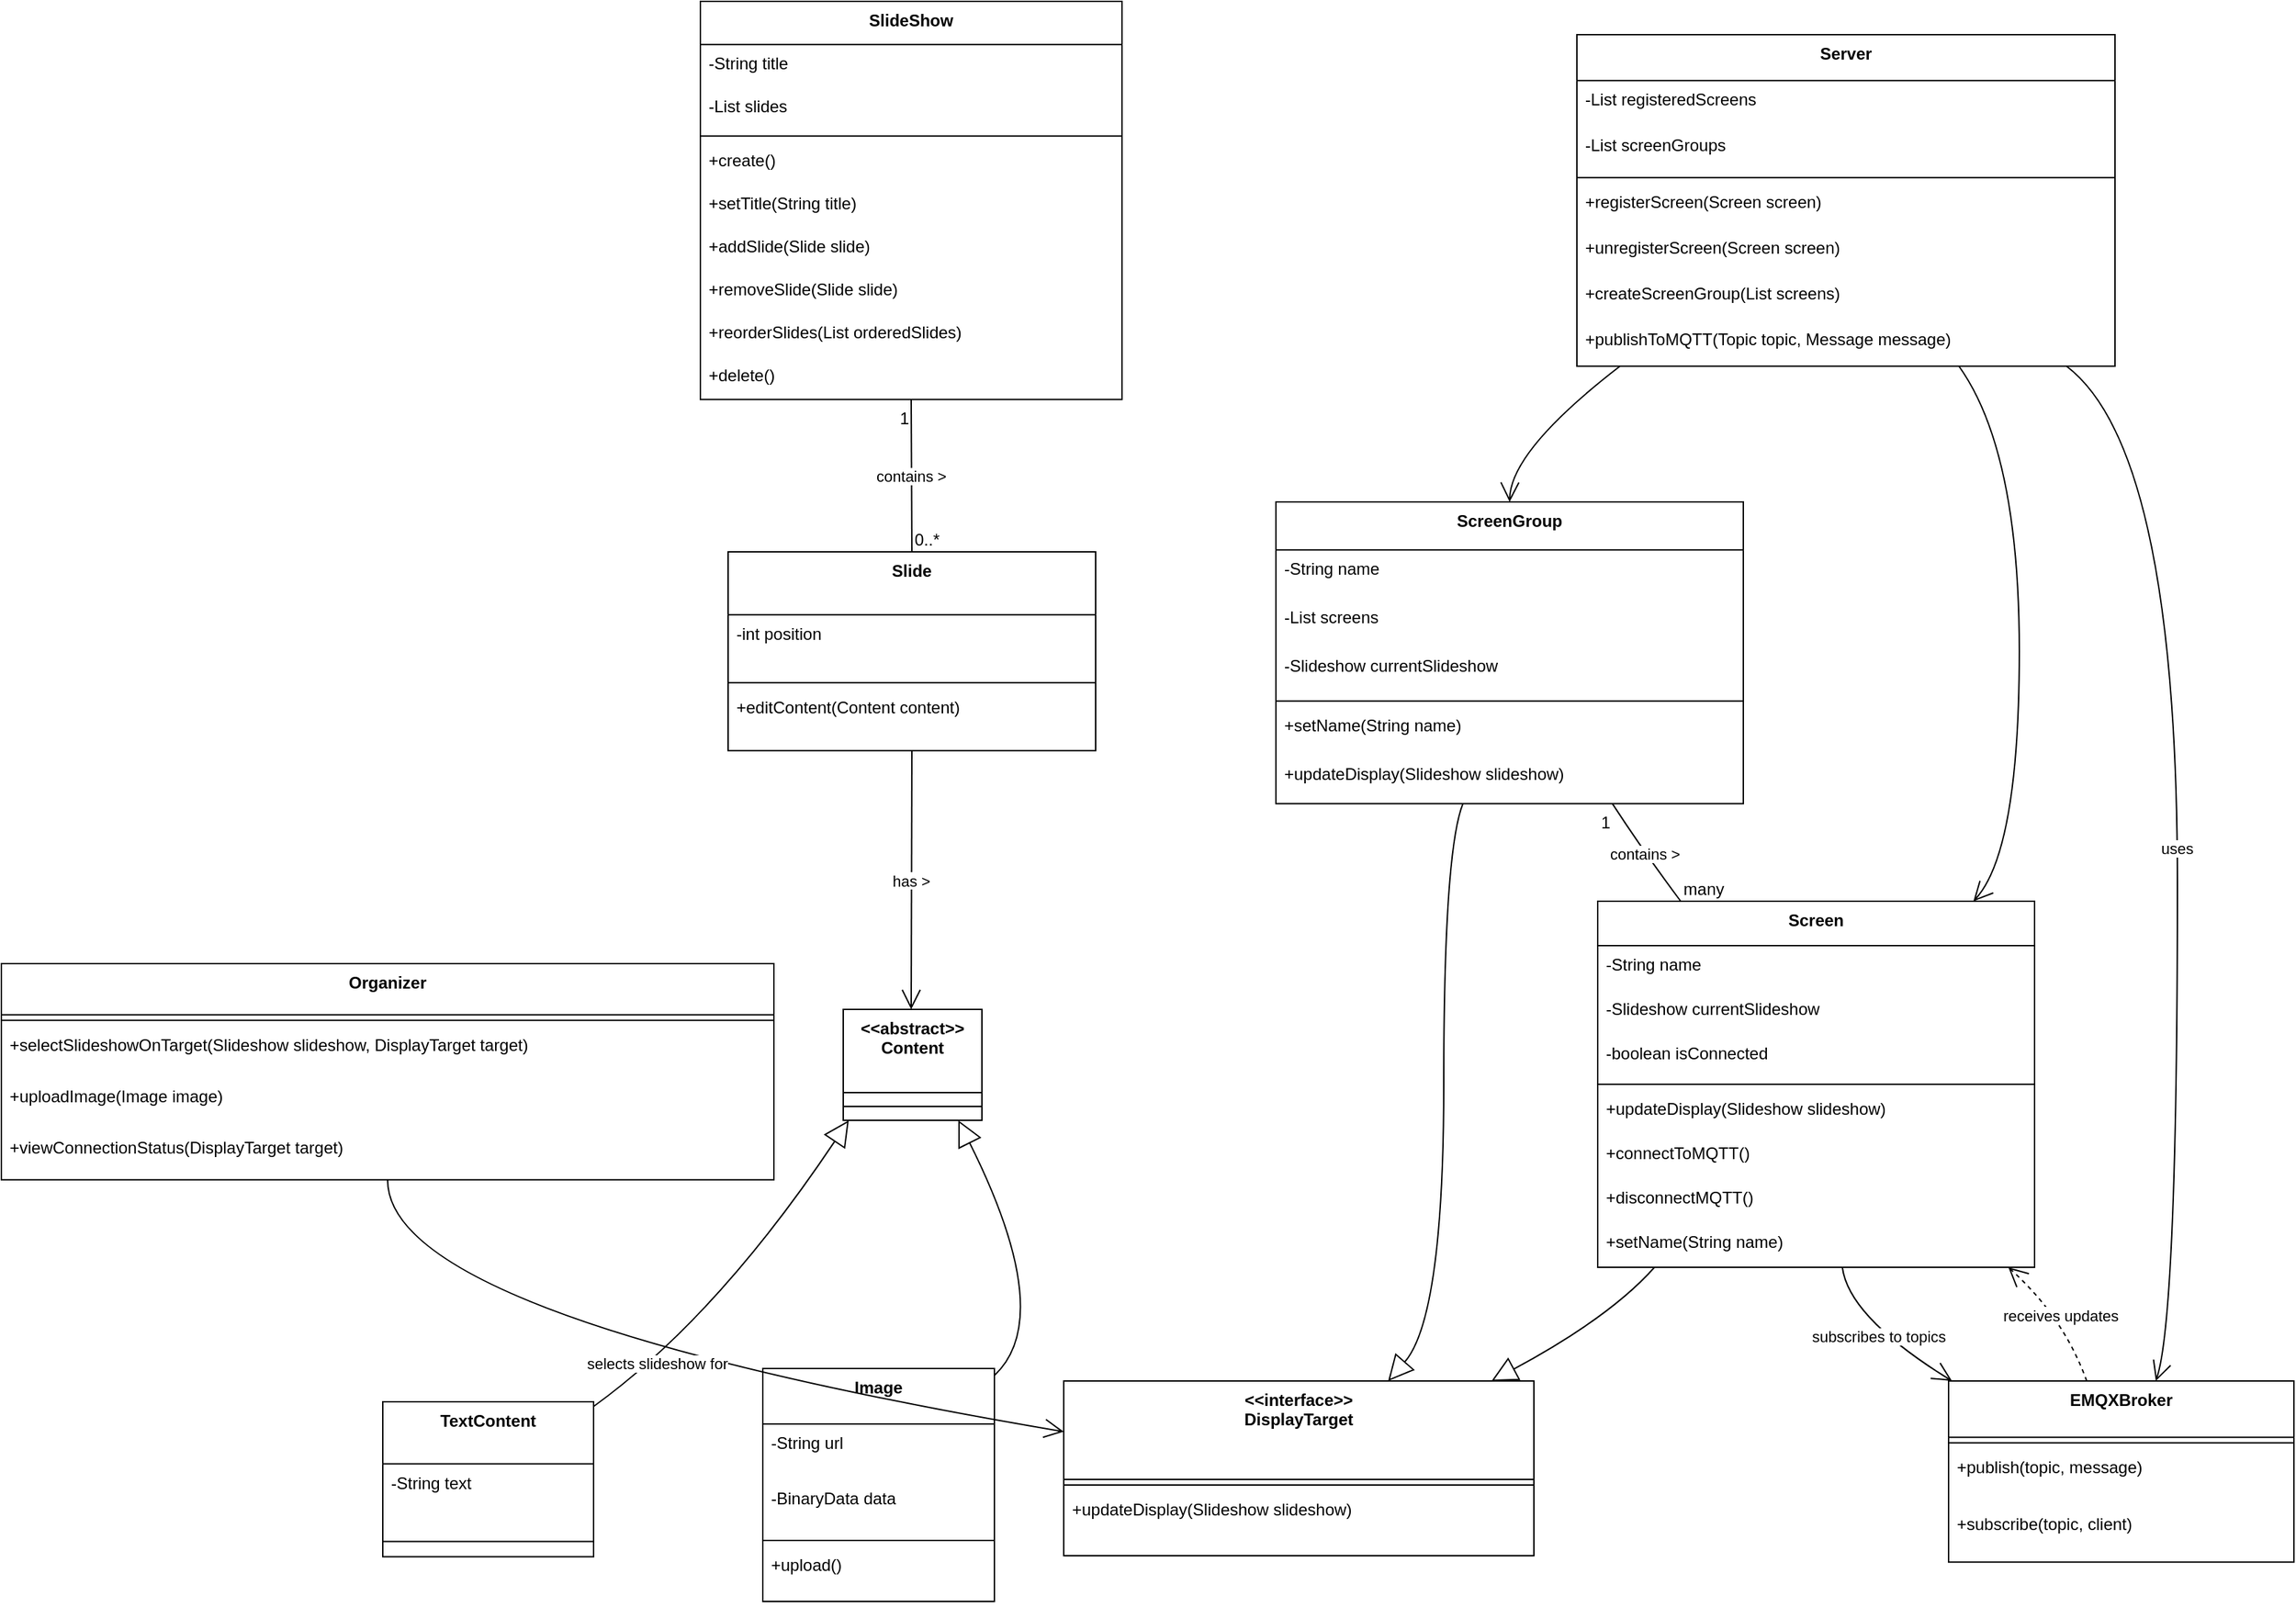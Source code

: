 <mxfile>
    <diagram name="Page-1" id="15hbr31VXypx7cOy8-67">
        <mxGraphModel dx="1520" dy="1036" grid="1" gridSize="10" guides="1" tooltips="1" connect="1" arrows="1" fold="1" page="1" pageScale="1" pageWidth="827" pageHeight="1169" math="0" shadow="0">
            <root>
                <mxCell id="0"/>
                <mxCell id="1" parent="0"/>
                <mxCell id="sfrHxqZx3CmKiHPUCH6u-130" value="Organizer" style="swimlane;fontStyle=1;align=center;verticalAlign=top;childLayout=stackLayout;horizontal=1;startSize=36.889;horizontalStack=0;resizeParent=1;resizeParentMax=0;resizeLast=0;collapsible=0;marginBottom=0;" parent="1" vertex="1">
                    <mxGeometry x="20" y="1854" width="557" height="155.889" as="geometry"/>
                </mxCell>
                <mxCell id="sfrHxqZx3CmKiHPUCH6u-131" style="line;strokeWidth=1;fillColor=none;align=left;verticalAlign=middle;spacingTop=-1;spacingLeft=3;spacingRight=3;rotatable=0;labelPosition=right;points=[];portConstraint=eastwest;strokeColor=inherit;" parent="sfrHxqZx3CmKiHPUCH6u-130" vertex="1">
                    <mxGeometry y="36.889" width="557" height="8" as="geometry"/>
                </mxCell>
                <mxCell id="sfrHxqZx3CmKiHPUCH6u-132" value="+selectSlideshowOnTarget(Slideshow slideshow, DisplayTarget target)" style="text;strokeColor=none;fillColor=none;align=left;verticalAlign=top;spacingLeft=4;spacingRight=4;overflow=hidden;rotatable=0;points=[[0,0.5],[1,0.5]];portConstraint=eastwest;" parent="sfrHxqZx3CmKiHPUCH6u-130" vertex="1">
                    <mxGeometry y="44.889" width="557" height="37" as="geometry"/>
                </mxCell>
                <mxCell id="sfrHxqZx3CmKiHPUCH6u-133" value="+uploadImage(Image image)" style="text;strokeColor=none;fillColor=none;align=left;verticalAlign=top;spacingLeft=4;spacingRight=4;overflow=hidden;rotatable=0;points=[[0,0.5],[1,0.5]];portConstraint=eastwest;" parent="sfrHxqZx3CmKiHPUCH6u-130" vertex="1">
                    <mxGeometry y="81.889" width="557" height="37" as="geometry"/>
                </mxCell>
                <mxCell id="sfrHxqZx3CmKiHPUCH6u-134" value="+viewConnectionStatus(DisplayTarget target)" style="text;strokeColor=none;fillColor=none;align=left;verticalAlign=top;spacingLeft=4;spacingRight=4;overflow=hidden;rotatable=0;points=[[0,0.5],[1,0.5]];portConstraint=eastwest;" parent="sfrHxqZx3CmKiHPUCH6u-130" vertex="1">
                    <mxGeometry y="118.889" width="557" height="37" as="geometry"/>
                </mxCell>
                <mxCell id="sfrHxqZx3CmKiHPUCH6u-135" value="SlideShow" style="swimlane;fontStyle=1;align=center;verticalAlign=top;childLayout=stackLayout;horizontal=1;startSize=31.111;horizontalStack=0;resizeParent=1;resizeParentMax=0;resizeLast=0;collapsible=0;marginBottom=0;" parent="1" vertex="1">
                    <mxGeometry x="524" y="1160" width="304" height="287.111" as="geometry"/>
                </mxCell>
                <mxCell id="sfrHxqZx3CmKiHPUCH6u-136" value="-String title" style="text;strokeColor=none;fillColor=none;align=left;verticalAlign=top;spacingLeft=4;spacingRight=4;overflow=hidden;rotatable=0;points=[[0,0.5],[1,0.5]];portConstraint=eastwest;" parent="sfrHxqZx3CmKiHPUCH6u-135" vertex="1">
                    <mxGeometry y="31.111" width="304" height="31" as="geometry"/>
                </mxCell>
                <mxCell id="sfrHxqZx3CmKiHPUCH6u-137" value="-List slides" style="text;strokeColor=none;fillColor=none;align=left;verticalAlign=top;spacingLeft=4;spacingRight=4;overflow=hidden;rotatable=0;points=[[0,0.5],[1,0.5]];portConstraint=eastwest;" parent="sfrHxqZx3CmKiHPUCH6u-135" vertex="1">
                    <mxGeometry y="62.111" width="304" height="31" as="geometry"/>
                </mxCell>
                <mxCell id="sfrHxqZx3CmKiHPUCH6u-138" style="line;strokeWidth=1;fillColor=none;align=left;verticalAlign=middle;spacingTop=-1;spacingLeft=3;spacingRight=3;rotatable=0;labelPosition=right;points=[];portConstraint=eastwest;strokeColor=inherit;" parent="sfrHxqZx3CmKiHPUCH6u-135" vertex="1">
                    <mxGeometry y="93.111" width="304" height="8" as="geometry"/>
                </mxCell>
                <mxCell id="sfrHxqZx3CmKiHPUCH6u-139" value="+create()" style="text;strokeColor=none;fillColor=none;align=left;verticalAlign=top;spacingLeft=4;spacingRight=4;overflow=hidden;rotatable=0;points=[[0,0.5],[1,0.5]];portConstraint=eastwest;" parent="sfrHxqZx3CmKiHPUCH6u-135" vertex="1">
                    <mxGeometry y="101.111" width="304" height="31" as="geometry"/>
                </mxCell>
                <mxCell id="sfrHxqZx3CmKiHPUCH6u-140" value="+setTitle(String title)" style="text;strokeColor=none;fillColor=none;align=left;verticalAlign=top;spacingLeft=4;spacingRight=4;overflow=hidden;rotatable=0;points=[[0,0.5],[1,0.5]];portConstraint=eastwest;" parent="sfrHxqZx3CmKiHPUCH6u-135" vertex="1">
                    <mxGeometry y="132.111" width="304" height="31" as="geometry"/>
                </mxCell>
                <mxCell id="sfrHxqZx3CmKiHPUCH6u-141" value="+addSlide(Slide slide)" style="text;strokeColor=none;fillColor=none;align=left;verticalAlign=top;spacingLeft=4;spacingRight=4;overflow=hidden;rotatable=0;points=[[0,0.5],[1,0.5]];portConstraint=eastwest;" parent="sfrHxqZx3CmKiHPUCH6u-135" vertex="1">
                    <mxGeometry y="163.111" width="304" height="31" as="geometry"/>
                </mxCell>
                <mxCell id="sfrHxqZx3CmKiHPUCH6u-142" value="+removeSlide(Slide slide)" style="text;strokeColor=none;fillColor=none;align=left;verticalAlign=top;spacingLeft=4;spacingRight=4;overflow=hidden;rotatable=0;points=[[0,0.5],[1,0.5]];portConstraint=eastwest;" parent="sfrHxqZx3CmKiHPUCH6u-135" vertex="1">
                    <mxGeometry y="194.111" width="304" height="31" as="geometry"/>
                </mxCell>
                <mxCell id="sfrHxqZx3CmKiHPUCH6u-143" value="+reorderSlides(List orderedSlides)" style="text;strokeColor=none;fillColor=none;align=left;verticalAlign=top;spacingLeft=4;spacingRight=4;overflow=hidden;rotatable=0;points=[[0,0.5],[1,0.5]];portConstraint=eastwest;" parent="sfrHxqZx3CmKiHPUCH6u-135" vertex="1">
                    <mxGeometry y="225.111" width="304" height="31" as="geometry"/>
                </mxCell>
                <mxCell id="sfrHxqZx3CmKiHPUCH6u-144" value="+delete()" style="text;strokeColor=none;fillColor=none;align=left;verticalAlign=top;spacingLeft=4;spacingRight=4;overflow=hidden;rotatable=0;points=[[0,0.5],[1,0.5]];portConstraint=eastwest;" parent="sfrHxqZx3CmKiHPUCH6u-135" vertex="1">
                    <mxGeometry y="256.111" width="304" height="31" as="geometry"/>
                </mxCell>
                <mxCell id="sfrHxqZx3CmKiHPUCH6u-145" value="Slide" style="swimlane;fontStyle=1;align=center;verticalAlign=top;childLayout=stackLayout;horizontal=1;startSize=45.333;horizontalStack=0;resizeParent=1;resizeParentMax=0;resizeLast=0;collapsible=0;marginBottom=0;" parent="1" vertex="1">
                    <mxGeometry x="544" y="1557" width="265" height="143.333" as="geometry"/>
                </mxCell>
                <mxCell id="sfrHxqZx3CmKiHPUCH6u-146" value="-int position" style="text;strokeColor=none;fillColor=none;align=left;verticalAlign=top;spacingLeft=4;spacingRight=4;overflow=hidden;rotatable=0;points=[[0,0.5],[1,0.5]];portConstraint=eastwest;" parent="sfrHxqZx3CmKiHPUCH6u-145" vertex="1">
                    <mxGeometry y="45.333" width="265" height="45" as="geometry"/>
                </mxCell>
                <mxCell id="sfrHxqZx3CmKiHPUCH6u-147" style="line;strokeWidth=1;fillColor=none;align=left;verticalAlign=middle;spacingTop=-1;spacingLeft=3;spacingRight=3;rotatable=0;labelPosition=right;points=[];portConstraint=eastwest;strokeColor=inherit;" parent="sfrHxqZx3CmKiHPUCH6u-145" vertex="1">
                    <mxGeometry y="90.333" width="265" height="8" as="geometry"/>
                </mxCell>
                <mxCell id="sfrHxqZx3CmKiHPUCH6u-148" value="+editContent(Content content)" style="text;strokeColor=none;fillColor=none;align=left;verticalAlign=top;spacingLeft=4;spacingRight=4;overflow=hidden;rotatable=0;points=[[0,0.5],[1,0.5]];portConstraint=eastwest;" parent="sfrHxqZx3CmKiHPUCH6u-145" vertex="1">
                    <mxGeometry y="98.333" width="265" height="45" as="geometry"/>
                </mxCell>
                <mxCell id="sfrHxqZx3CmKiHPUCH6u-149" value="&lt;&lt;abstract&gt;&gt;&#xa;Content" style="swimlane;fontStyle=1;align=center;verticalAlign=top;childLayout=stackLayout;horizontal=1;startSize=60;horizontalStack=0;resizeParent=1;resizeParentMax=0;resizeLast=0;collapsible=0;marginBottom=0;" parent="1" vertex="1">
                    <mxGeometry x="627" y="1887" width="100" height="80" as="geometry"/>
                </mxCell>
                <mxCell id="sfrHxqZx3CmKiHPUCH6u-150" style="line;strokeWidth=1;fillColor=none;align=left;verticalAlign=middle;spacingTop=-1;spacingLeft=3;spacingRight=3;rotatable=0;labelPosition=right;points=[];portConstraint=eastwest;strokeColor=inherit;" parent="sfrHxqZx3CmKiHPUCH6u-149" vertex="1">
                    <mxGeometry y="60" width="100" height="20" as="geometry"/>
                </mxCell>
                <mxCell id="sfrHxqZx3CmKiHPUCH6u-151" value="TextContent" style="swimlane;fontStyle=1;align=center;verticalAlign=top;childLayout=stackLayout;horizontal=1;startSize=44.8;horizontalStack=0;resizeParent=1;resizeParentMax=0;resizeLast=0;collapsible=0;marginBottom=0;" parent="1" vertex="1">
                    <mxGeometry x="295" y="2170" width="152" height="111.8" as="geometry"/>
                </mxCell>
                <mxCell id="sfrHxqZx3CmKiHPUCH6u-152" value="-String text" style="text;strokeColor=none;fillColor=none;align=left;verticalAlign=top;spacingLeft=4;spacingRight=4;overflow=hidden;rotatable=0;points=[[0,0.5],[1,0.5]];portConstraint=eastwest;" parent="sfrHxqZx3CmKiHPUCH6u-151" vertex="1">
                    <mxGeometry y="44.8" width="152" height="45" as="geometry"/>
                </mxCell>
                <mxCell id="sfrHxqZx3CmKiHPUCH6u-153" style="line;strokeWidth=1;fillColor=none;align=left;verticalAlign=middle;spacingTop=-1;spacingLeft=3;spacingRight=3;rotatable=0;labelPosition=right;points=[];portConstraint=eastwest;strokeColor=inherit;" parent="sfrHxqZx3CmKiHPUCH6u-151" vertex="1">
                    <mxGeometry y="89.8" width="152" height="22" as="geometry"/>
                </mxCell>
                <mxCell id="sfrHxqZx3CmKiHPUCH6u-154" value="Image" style="swimlane;fontStyle=1;align=center;verticalAlign=top;childLayout=stackLayout;horizontal=1;startSize=40;horizontalStack=0;resizeParent=1;resizeParentMax=0;resizeLast=0;collapsible=0;marginBottom=0;" parent="1" vertex="1">
                    <mxGeometry x="569" y="2146" width="167" height="168" as="geometry"/>
                </mxCell>
                <mxCell id="sfrHxqZx3CmKiHPUCH6u-155" value="-String url" style="text;strokeColor=none;fillColor=none;align=left;verticalAlign=top;spacingLeft=4;spacingRight=4;overflow=hidden;rotatable=0;points=[[0,0.5],[1,0.5]];portConstraint=eastwest;" parent="sfrHxqZx3CmKiHPUCH6u-154" vertex="1">
                    <mxGeometry y="40" width="167" height="40" as="geometry"/>
                </mxCell>
                <mxCell id="sfrHxqZx3CmKiHPUCH6u-156" value="-BinaryData data" style="text;strokeColor=none;fillColor=none;align=left;verticalAlign=top;spacingLeft=4;spacingRight=4;overflow=hidden;rotatable=0;points=[[0,0.5],[1,0.5]];portConstraint=eastwest;" parent="sfrHxqZx3CmKiHPUCH6u-154" vertex="1">
                    <mxGeometry y="80" width="167" height="40" as="geometry"/>
                </mxCell>
                <mxCell id="sfrHxqZx3CmKiHPUCH6u-157" style="line;strokeWidth=1;fillColor=none;align=left;verticalAlign=middle;spacingTop=-1;spacingLeft=3;spacingRight=3;rotatable=0;labelPosition=right;points=[];portConstraint=eastwest;strokeColor=inherit;" parent="sfrHxqZx3CmKiHPUCH6u-154" vertex="1">
                    <mxGeometry y="120" width="167" height="8" as="geometry"/>
                </mxCell>
                <mxCell id="sfrHxqZx3CmKiHPUCH6u-158" value="+upload()" style="text;strokeColor=none;fillColor=none;align=left;verticalAlign=top;spacingLeft=4;spacingRight=4;overflow=hidden;rotatable=0;points=[[0,0.5],[1,0.5]];portConstraint=eastwest;" parent="sfrHxqZx3CmKiHPUCH6u-154" vertex="1">
                    <mxGeometry y="128" width="167" height="40" as="geometry"/>
                </mxCell>
                <mxCell id="sfrHxqZx3CmKiHPUCH6u-159" value="Screen" style="swimlane;fontStyle=1;align=center;verticalAlign=top;childLayout=stackLayout;horizontal=1;startSize=32;horizontalStack=0;resizeParent=1;resizeParentMax=0;resizeLast=0;collapsible=0;marginBottom=0;" parent="1" vertex="1">
                    <mxGeometry x="1171" y="1809" width="315" height="264" as="geometry"/>
                </mxCell>
                <mxCell id="sfrHxqZx3CmKiHPUCH6u-160" value="-String name" style="text;strokeColor=none;fillColor=none;align=left;verticalAlign=top;spacingLeft=4;spacingRight=4;overflow=hidden;rotatable=0;points=[[0,0.5],[1,0.5]];portConstraint=eastwest;" parent="sfrHxqZx3CmKiHPUCH6u-159" vertex="1">
                    <mxGeometry y="32" width="315" height="32" as="geometry"/>
                </mxCell>
                <mxCell id="sfrHxqZx3CmKiHPUCH6u-161" value="-Slideshow currentSlideshow" style="text;strokeColor=none;fillColor=none;align=left;verticalAlign=top;spacingLeft=4;spacingRight=4;overflow=hidden;rotatable=0;points=[[0,0.5],[1,0.5]];portConstraint=eastwest;" parent="sfrHxqZx3CmKiHPUCH6u-159" vertex="1">
                    <mxGeometry y="64" width="315" height="32" as="geometry"/>
                </mxCell>
                <mxCell id="sfrHxqZx3CmKiHPUCH6u-162" value="-boolean isConnected" style="text;strokeColor=none;fillColor=none;align=left;verticalAlign=top;spacingLeft=4;spacingRight=4;overflow=hidden;rotatable=0;points=[[0,0.5],[1,0.5]];portConstraint=eastwest;" parent="sfrHxqZx3CmKiHPUCH6u-159" vertex="1">
                    <mxGeometry y="96" width="315" height="32" as="geometry"/>
                </mxCell>
                <mxCell id="sfrHxqZx3CmKiHPUCH6u-163" style="line;strokeWidth=1;fillColor=none;align=left;verticalAlign=middle;spacingTop=-1;spacingLeft=3;spacingRight=3;rotatable=0;labelPosition=right;points=[];portConstraint=eastwest;strokeColor=inherit;" parent="sfrHxqZx3CmKiHPUCH6u-159" vertex="1">
                    <mxGeometry y="128" width="315" height="8" as="geometry"/>
                </mxCell>
                <mxCell id="sfrHxqZx3CmKiHPUCH6u-164" value="+updateDisplay(Slideshow slideshow)" style="text;strokeColor=none;fillColor=none;align=left;verticalAlign=top;spacingLeft=4;spacingRight=4;overflow=hidden;rotatable=0;points=[[0,0.5],[1,0.5]];portConstraint=eastwest;" parent="sfrHxqZx3CmKiHPUCH6u-159" vertex="1">
                    <mxGeometry y="136" width="315" height="32" as="geometry"/>
                </mxCell>
                <mxCell id="sfrHxqZx3CmKiHPUCH6u-165" value="+connectToMQTT()" style="text;strokeColor=none;fillColor=none;align=left;verticalAlign=top;spacingLeft=4;spacingRight=4;overflow=hidden;rotatable=0;points=[[0,0.5],[1,0.5]];portConstraint=eastwest;" parent="sfrHxqZx3CmKiHPUCH6u-159" vertex="1">
                    <mxGeometry y="168" width="315" height="32" as="geometry"/>
                </mxCell>
                <mxCell id="sfrHxqZx3CmKiHPUCH6u-166" value="+disconnectMQTT()" style="text;strokeColor=none;fillColor=none;align=left;verticalAlign=top;spacingLeft=4;spacingRight=4;overflow=hidden;rotatable=0;points=[[0,0.5],[1,0.5]];portConstraint=eastwest;" parent="sfrHxqZx3CmKiHPUCH6u-159" vertex="1">
                    <mxGeometry y="200" width="315" height="32" as="geometry"/>
                </mxCell>
                <mxCell id="sfrHxqZx3CmKiHPUCH6u-167" value="+setName(String name)" style="text;strokeColor=none;fillColor=none;align=left;verticalAlign=top;spacingLeft=4;spacingRight=4;overflow=hidden;rotatable=0;points=[[0,0.5],[1,0.5]];portConstraint=eastwest;" parent="sfrHxqZx3CmKiHPUCH6u-159" vertex="1">
                    <mxGeometry y="232" width="315" height="32" as="geometry"/>
                </mxCell>
                <mxCell id="sfrHxqZx3CmKiHPUCH6u-168" value="Server" style="swimlane;fontStyle=1;align=center;verticalAlign=top;childLayout=stackLayout;horizontal=1;startSize=33.143;horizontalStack=0;resizeParent=1;resizeParentMax=0;resizeLast=0;collapsible=0;marginBottom=0;" parent="1" vertex="1">
                    <mxGeometry x="1156" y="1184" width="388" height="239.143" as="geometry"/>
                </mxCell>
                <mxCell id="sfrHxqZx3CmKiHPUCH6u-169" value="-List registeredScreens" style="text;strokeColor=none;fillColor=none;align=left;verticalAlign=top;spacingLeft=4;spacingRight=4;overflow=hidden;rotatable=0;points=[[0,0.5],[1,0.5]];portConstraint=eastwest;" parent="sfrHxqZx3CmKiHPUCH6u-168" vertex="1">
                    <mxGeometry y="33.143" width="388" height="33" as="geometry"/>
                </mxCell>
                <mxCell id="sfrHxqZx3CmKiHPUCH6u-170" value="-List screenGroups" style="text;strokeColor=none;fillColor=none;align=left;verticalAlign=top;spacingLeft=4;spacingRight=4;overflow=hidden;rotatable=0;points=[[0,0.5],[1,0.5]];portConstraint=eastwest;" parent="sfrHxqZx3CmKiHPUCH6u-168" vertex="1">
                    <mxGeometry y="66.143" width="388" height="33" as="geometry"/>
                </mxCell>
                <mxCell id="sfrHxqZx3CmKiHPUCH6u-171" style="line;strokeWidth=1;fillColor=none;align=left;verticalAlign=middle;spacingTop=-1;spacingLeft=3;spacingRight=3;rotatable=0;labelPosition=right;points=[];portConstraint=eastwest;strokeColor=inherit;" parent="sfrHxqZx3CmKiHPUCH6u-168" vertex="1">
                    <mxGeometry y="99.143" width="388" height="8" as="geometry"/>
                </mxCell>
                <mxCell id="sfrHxqZx3CmKiHPUCH6u-172" value="+registerScreen(Screen screen)" style="text;strokeColor=none;fillColor=none;align=left;verticalAlign=top;spacingLeft=4;spacingRight=4;overflow=hidden;rotatable=0;points=[[0,0.5],[1,0.5]];portConstraint=eastwest;" parent="sfrHxqZx3CmKiHPUCH6u-168" vertex="1">
                    <mxGeometry y="107.143" width="388" height="33" as="geometry"/>
                </mxCell>
                <mxCell id="sfrHxqZx3CmKiHPUCH6u-173" value="+unregisterScreen(Screen screen)" style="text;strokeColor=none;fillColor=none;align=left;verticalAlign=top;spacingLeft=4;spacingRight=4;overflow=hidden;rotatable=0;points=[[0,0.5],[1,0.5]];portConstraint=eastwest;" parent="sfrHxqZx3CmKiHPUCH6u-168" vertex="1">
                    <mxGeometry y="140.143" width="388" height="33" as="geometry"/>
                </mxCell>
                <mxCell id="sfrHxqZx3CmKiHPUCH6u-174" value="+createScreenGroup(List screens)" style="text;strokeColor=none;fillColor=none;align=left;verticalAlign=top;spacingLeft=4;spacingRight=4;overflow=hidden;rotatable=0;points=[[0,0.5],[1,0.5]];portConstraint=eastwest;" parent="sfrHxqZx3CmKiHPUCH6u-168" vertex="1">
                    <mxGeometry y="173.143" width="388" height="33" as="geometry"/>
                </mxCell>
                <mxCell id="sfrHxqZx3CmKiHPUCH6u-175" value="+publishToMQTT(Topic topic, Message message)" style="text;strokeColor=none;fillColor=none;align=left;verticalAlign=top;spacingLeft=4;spacingRight=4;overflow=hidden;rotatable=0;points=[[0,0.5],[1,0.5]];portConstraint=eastwest;" parent="sfrHxqZx3CmKiHPUCH6u-168" vertex="1">
                    <mxGeometry y="206.143" width="388" height="33" as="geometry"/>
                </mxCell>
                <mxCell id="sfrHxqZx3CmKiHPUCH6u-176" value="ScreenGroup" style="swimlane;fontStyle=1;align=center;verticalAlign=top;childLayout=stackLayout;horizontal=1;startSize=34.667;horizontalStack=0;resizeParent=1;resizeParentMax=0;resizeLast=0;collapsible=0;marginBottom=0;" parent="1" vertex="1">
                    <mxGeometry x="939" y="1521" width="337" height="217.667" as="geometry"/>
                </mxCell>
                <mxCell id="sfrHxqZx3CmKiHPUCH6u-177" value="-String name" style="text;strokeColor=none;fillColor=none;align=left;verticalAlign=top;spacingLeft=4;spacingRight=4;overflow=hidden;rotatable=0;points=[[0,0.5],[1,0.5]];portConstraint=eastwest;" parent="sfrHxqZx3CmKiHPUCH6u-176" vertex="1">
                    <mxGeometry y="34.667" width="337" height="35" as="geometry"/>
                </mxCell>
                <mxCell id="sfrHxqZx3CmKiHPUCH6u-178" value="-List screens" style="text;strokeColor=none;fillColor=none;align=left;verticalAlign=top;spacingLeft=4;spacingRight=4;overflow=hidden;rotatable=0;points=[[0,0.5],[1,0.5]];portConstraint=eastwest;" parent="sfrHxqZx3CmKiHPUCH6u-176" vertex="1">
                    <mxGeometry y="69.667" width="337" height="35" as="geometry"/>
                </mxCell>
                <mxCell id="sfrHxqZx3CmKiHPUCH6u-179" value="-Slideshow currentSlideshow" style="text;strokeColor=none;fillColor=none;align=left;verticalAlign=top;spacingLeft=4;spacingRight=4;overflow=hidden;rotatable=0;points=[[0,0.5],[1,0.5]];portConstraint=eastwest;" parent="sfrHxqZx3CmKiHPUCH6u-176" vertex="1">
                    <mxGeometry y="104.667" width="337" height="35" as="geometry"/>
                </mxCell>
                <mxCell id="sfrHxqZx3CmKiHPUCH6u-180" style="line;strokeWidth=1;fillColor=none;align=left;verticalAlign=middle;spacingTop=-1;spacingLeft=3;spacingRight=3;rotatable=0;labelPosition=right;points=[];portConstraint=eastwest;strokeColor=inherit;" parent="sfrHxqZx3CmKiHPUCH6u-176" vertex="1">
                    <mxGeometry y="139.667" width="337" height="8" as="geometry"/>
                </mxCell>
                <mxCell id="sfrHxqZx3CmKiHPUCH6u-181" value="+setName(String name)" style="text;strokeColor=none;fillColor=none;align=left;verticalAlign=top;spacingLeft=4;spacingRight=4;overflow=hidden;rotatable=0;points=[[0,0.5],[1,0.5]];portConstraint=eastwest;" parent="sfrHxqZx3CmKiHPUCH6u-176" vertex="1">
                    <mxGeometry y="147.667" width="337" height="35" as="geometry"/>
                </mxCell>
                <mxCell id="sfrHxqZx3CmKiHPUCH6u-182" value="+updateDisplay(Slideshow slideshow)" style="text;strokeColor=none;fillColor=none;align=left;verticalAlign=top;spacingLeft=4;spacingRight=4;overflow=hidden;rotatable=0;points=[[0,0.5],[1,0.5]];portConstraint=eastwest;" parent="sfrHxqZx3CmKiHPUCH6u-176" vertex="1">
                    <mxGeometry y="182.667" width="337" height="35" as="geometry"/>
                </mxCell>
                <mxCell id="sfrHxqZx3CmKiHPUCH6u-183" value="&lt;&lt;interface&gt;&gt;&#xa;DisplayTarget" style="swimlane;fontStyle=1;align=center;verticalAlign=top;childLayout=stackLayout;horizontal=1;startSize=71;horizontalStack=0;resizeParent=1;resizeParentMax=0;resizeLast=0;collapsible=0;marginBottom=0;" parent="1" vertex="1">
                    <mxGeometry x="786" y="2155" width="339" height="126" as="geometry"/>
                </mxCell>
                <mxCell id="sfrHxqZx3CmKiHPUCH6u-184" style="line;strokeWidth=1;fillColor=none;align=left;verticalAlign=middle;spacingTop=-1;spacingLeft=3;spacingRight=3;rotatable=0;labelPosition=right;points=[];portConstraint=eastwest;strokeColor=inherit;" parent="sfrHxqZx3CmKiHPUCH6u-183" vertex="1">
                    <mxGeometry y="71" width="339" height="8" as="geometry"/>
                </mxCell>
                <mxCell id="sfrHxqZx3CmKiHPUCH6u-185" value="+updateDisplay(Slideshow slideshow)" style="text;strokeColor=none;fillColor=none;align=left;verticalAlign=top;spacingLeft=4;spacingRight=4;overflow=hidden;rotatable=0;points=[[0,0.5],[1,0.5]];portConstraint=eastwest;" parent="sfrHxqZx3CmKiHPUCH6u-183" vertex="1">
                    <mxGeometry y="79" width="339" height="47" as="geometry"/>
                </mxCell>
                <mxCell id="sfrHxqZx3CmKiHPUCH6u-186" value="EMQXBroker" style="swimlane;fontStyle=1;align=center;verticalAlign=top;childLayout=stackLayout;horizontal=1;startSize=40.571;horizontalStack=0;resizeParent=1;resizeParentMax=0;resizeLast=0;collapsible=0;marginBottom=0;" parent="1" vertex="1">
                    <mxGeometry x="1424" y="2155" width="249" height="130.571" as="geometry"/>
                </mxCell>
                <mxCell id="sfrHxqZx3CmKiHPUCH6u-187" style="line;strokeWidth=1;fillColor=none;align=left;verticalAlign=middle;spacingTop=-1;spacingLeft=3;spacingRight=3;rotatable=0;labelPosition=right;points=[];portConstraint=eastwest;strokeColor=inherit;" parent="sfrHxqZx3CmKiHPUCH6u-186" vertex="1">
                    <mxGeometry y="40.571" width="249" height="8" as="geometry"/>
                </mxCell>
                <mxCell id="sfrHxqZx3CmKiHPUCH6u-188" value="+publish(topic, message)" style="text;strokeColor=none;fillColor=none;align=left;verticalAlign=top;spacingLeft=4;spacingRight=4;overflow=hidden;rotatable=0;points=[[0,0.5],[1,0.5]];portConstraint=eastwest;" parent="sfrHxqZx3CmKiHPUCH6u-186" vertex="1">
                    <mxGeometry y="48.571" width="249" height="41" as="geometry"/>
                </mxCell>
                <mxCell id="sfrHxqZx3CmKiHPUCH6u-189" value="+subscribe(topic, client)" style="text;strokeColor=none;fillColor=none;align=left;verticalAlign=top;spacingLeft=4;spacingRight=4;overflow=hidden;rotatable=0;points=[[0,0.5],[1,0.5]];portConstraint=eastwest;" parent="sfrHxqZx3CmKiHPUCH6u-186" vertex="1">
                    <mxGeometry y="89.571" width="249" height="41" as="geometry"/>
                </mxCell>
                <mxCell id="sfrHxqZx3CmKiHPUCH6u-190" value="contains &gt;" style="curved=1;startArrow=none;endArrow=none;exitX=0.5;exitY=1;entryX=0.5;entryY=0;rounded=0;" parent="1" source="sfrHxqZx3CmKiHPUCH6u-135" target="sfrHxqZx3CmKiHPUCH6u-145" edge="1">
                    <mxGeometry relative="1" as="geometry">
                        <Array as="points"/>
                    </mxGeometry>
                </mxCell>
                <mxCell id="sfrHxqZx3CmKiHPUCH6u-191" value="1" style="edgeLabel;resizable=0;labelBackgroundColor=none;fontSize=12;align=right;verticalAlign=top;" parent="sfrHxqZx3CmKiHPUCH6u-190" vertex="1">
                    <mxGeometry x="-1" relative="1" as="geometry"/>
                </mxCell>
                <mxCell id="sfrHxqZx3CmKiHPUCH6u-192" value="0..*" style="edgeLabel;resizable=0;labelBackgroundColor=none;fontSize=12;align=left;verticalAlign=bottom;" parent="sfrHxqZx3CmKiHPUCH6u-190" vertex="1">
                    <mxGeometry x="1" relative="1" as="geometry"/>
                </mxCell>
                <mxCell id="sfrHxqZx3CmKiHPUCH6u-193" value="has &gt;" style="curved=1;startArrow=none;endArrow=open;endSize=12;exitX=0.5;exitY=1;entryX=0.49;entryY=0;rounded=0;" parent="1" source="sfrHxqZx3CmKiHPUCH6u-145" target="sfrHxqZx3CmKiHPUCH6u-149" edge="1">
                    <mxGeometry relative="1" as="geometry">
                        <Array as="points"/>
                    </mxGeometry>
                </mxCell>
                <mxCell id="sfrHxqZx3CmKiHPUCH6u-194" value="" style="curved=1;startArrow=block;startSize=16;startFill=0;endArrow=none;exitX=0.04;exitY=1;entryX=1;entryY=0.03;rounded=0;" parent="1" source="sfrHxqZx3CmKiHPUCH6u-149" target="sfrHxqZx3CmKiHPUCH6u-151" edge="1">
                    <mxGeometry relative="1" as="geometry">
                        <Array as="points">
                            <mxPoint x="536" y="2109"/>
                        </Array>
                    </mxGeometry>
                </mxCell>
                <mxCell id="sfrHxqZx3CmKiHPUCH6u-195" value="" style="curved=1;startArrow=block;startSize=16;startFill=0;endArrow=none;exitX=0.83;exitY=1;entryX=1;entryY=0.03;rounded=0;" parent="1" source="sfrHxqZx3CmKiHPUCH6u-149" target="sfrHxqZx3CmKiHPUCH6u-154" edge="1">
                    <mxGeometry relative="1" as="geometry">
                        <Array as="points">
                            <mxPoint x="781" y="2109"/>
                        </Array>
                    </mxGeometry>
                </mxCell>
                <mxCell id="sfrHxqZx3CmKiHPUCH6u-196" value="selects slideshow for" style="curved=1;startArrow=none;endArrow=open;endSize=12;exitX=0.5;exitY=1;entryX=0;entryY=0.29;rounded=0;" parent="1" source="sfrHxqZx3CmKiHPUCH6u-130" target="sfrHxqZx3CmKiHPUCH6u-183" edge="1">
                    <mxGeometry relative="1" as="geometry">
                        <Array as="points">
                            <mxPoint x="298" y="2109"/>
                        </Array>
                    </mxGeometry>
                </mxCell>
                <mxCell id="sfrHxqZx3CmKiHPUCH6u-197" value="" style="curved=1;startArrow=none;endArrow=block;endSize=16;endFill=0;exitX=0.13;exitY=1;entryX=0.91;entryY=0;rounded=0;" parent="1" source="sfrHxqZx3CmKiHPUCH6u-159" target="sfrHxqZx3CmKiHPUCH6u-183" edge="1">
                    <mxGeometry relative="1" as="geometry">
                        <Array as="points">
                            <mxPoint x="1180" y="2109"/>
                        </Array>
                    </mxGeometry>
                </mxCell>
                <mxCell id="sfrHxqZx3CmKiHPUCH6u-198" value="" style="curved=1;startArrow=none;endArrow=block;endSize=16;endFill=0;exitX=0.4;exitY=1;entryX=0.69;entryY=0;rounded=0;" parent="1" source="sfrHxqZx3CmKiHPUCH6u-176" target="sfrHxqZx3CmKiHPUCH6u-183" edge="1">
                    <mxGeometry relative="1" as="geometry">
                        <Array as="points">
                            <mxPoint x="1060" y="1773"/>
                            <mxPoint x="1060" y="2109"/>
                        </Array>
                    </mxGeometry>
                </mxCell>
                <mxCell id="sfrHxqZx3CmKiHPUCH6u-199" value="contains &gt;" style="curved=1;startArrow=none;endArrow=none;exitX=0.72;exitY=1;entryX=0.19;entryY=0;rounded=0;" parent="1" source="sfrHxqZx3CmKiHPUCH6u-176" target="sfrHxqZx3CmKiHPUCH6u-159" edge="1">
                    <mxGeometry relative="1" as="geometry">
                        <Array as="points">
                            <mxPoint x="1204" y="1773"/>
                        </Array>
                    </mxGeometry>
                </mxCell>
                <mxCell id="sfrHxqZx3CmKiHPUCH6u-200" value="1" style="edgeLabel;resizable=0;labelBackgroundColor=none;fontSize=12;align=right;verticalAlign=top;" parent="sfrHxqZx3CmKiHPUCH6u-199" vertex="1">
                    <mxGeometry x="-1" relative="1" as="geometry"/>
                </mxCell>
                <mxCell id="sfrHxqZx3CmKiHPUCH6u-201" value="many" style="edgeLabel;resizable=0;labelBackgroundColor=none;fontSize=12;align=left;verticalAlign=bottom;" parent="sfrHxqZx3CmKiHPUCH6u-199" vertex="1">
                    <mxGeometry x="1" relative="1" as="geometry"/>
                </mxCell>
                <mxCell id="sfrHxqZx3CmKiHPUCH6u-202" value="" style="curved=1;startArrow=none;endArrow=open;endSize=12;exitX=0.08;exitY=1;entryX=0.5;entryY=0;rounded=0;" parent="1" source="sfrHxqZx3CmKiHPUCH6u-168" target="sfrHxqZx3CmKiHPUCH6u-176" edge="1">
                    <mxGeometry relative="1" as="geometry">
                        <Array as="points">
                            <mxPoint x="1108" y="1484"/>
                        </Array>
                    </mxGeometry>
                </mxCell>
                <mxCell id="sfrHxqZx3CmKiHPUCH6u-203" value="" style="curved=1;startArrow=none;endArrow=open;endSize=12;exitX=0.71;exitY=1;entryX=0.86;entryY=0;rounded=0;" parent="1" source="sfrHxqZx3CmKiHPUCH6u-168" target="sfrHxqZx3CmKiHPUCH6u-159" edge="1">
                    <mxGeometry relative="1" as="geometry">
                        <Array as="points">
                            <mxPoint x="1475" y="1484"/>
                            <mxPoint x="1475" y="1773"/>
                        </Array>
                    </mxGeometry>
                </mxCell>
                <mxCell id="sfrHxqZx3CmKiHPUCH6u-204" value="uses" style="curved=1;startArrow=none;endArrow=open;endSize=12;exitX=0.91;exitY=1;entryX=0.6;entryY=0;rounded=0;" parent="1" source="sfrHxqZx3CmKiHPUCH6u-168" target="sfrHxqZx3CmKiHPUCH6u-186" edge="1">
                    <mxGeometry relative="1" as="geometry">
                        <Array as="points">
                            <mxPoint x="1589" y="1484"/>
                            <mxPoint x="1589" y="2109"/>
                        </Array>
                    </mxGeometry>
                </mxCell>
                <mxCell id="sfrHxqZx3CmKiHPUCH6u-205" value="subscribes to topics" style="curved=1;startArrow=none;endArrow=open;endSize=12;exitX=0.56;exitY=1;entryX=0.01;entryY=0;rounded=0;" parent="1" source="sfrHxqZx3CmKiHPUCH6u-159" target="sfrHxqZx3CmKiHPUCH6u-186" edge="1">
                    <mxGeometry relative="1" as="geometry">
                        <Array as="points">
                            <mxPoint x="1352" y="2109"/>
                        </Array>
                    </mxGeometry>
                </mxCell>
                <mxCell id="sfrHxqZx3CmKiHPUCH6u-206" value="receives updates" style="curved=1;dashed=1;startArrow=none;endArrow=open;endSize=12;exitX=0.4;exitY=0;entryX=0.94;entryY=1;rounded=0;" parent="1" source="sfrHxqZx3CmKiHPUCH6u-186" target="sfrHxqZx3CmKiHPUCH6u-159" edge="1">
                    <mxGeometry relative="1" as="geometry">
                        <Array as="points">
                            <mxPoint x="1507" y="2109"/>
                        </Array>
                    </mxGeometry>
                </mxCell>
            </root>
        </mxGraphModel>
    </diagram>
</mxfile>